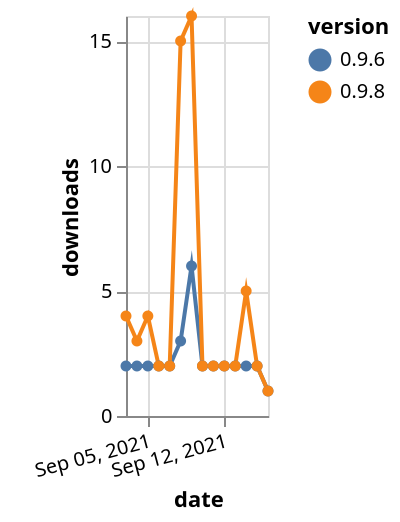{"$schema": "https://vega.github.io/schema/vega-lite/v5.json", "description": "A simple bar chart with embedded data.", "data": {"values": [{"date": "2021-09-03", "total": 4114, "delta": 2, "version": "0.9.6"}, {"date": "2021-09-04", "total": 4116, "delta": 2, "version": "0.9.6"}, {"date": "2021-09-05", "total": 4118, "delta": 2, "version": "0.9.6"}, {"date": "2021-09-06", "total": 4120, "delta": 2, "version": "0.9.6"}, {"date": "2021-09-07", "total": 4122, "delta": 2, "version": "0.9.6"}, {"date": "2021-09-08", "total": 4125, "delta": 3, "version": "0.9.6"}, {"date": "2021-09-09", "total": 4131, "delta": 6, "version": "0.9.6"}, {"date": "2021-09-10", "total": 4133, "delta": 2, "version": "0.9.6"}, {"date": "2021-09-11", "total": 4135, "delta": 2, "version": "0.9.6"}, {"date": "2021-09-12", "total": 4137, "delta": 2, "version": "0.9.6"}, {"date": "2021-09-13", "total": 4139, "delta": 2, "version": "0.9.6"}, {"date": "2021-09-14", "total": 4141, "delta": 2, "version": "0.9.6"}, {"date": "2021-09-15", "total": 4143, "delta": 2, "version": "0.9.6"}, {"date": "2021-09-16", "total": 4144, "delta": 1, "version": "0.9.6"}, {"date": "2021-09-03", "total": 2240, "delta": 4, "version": "0.9.8"}, {"date": "2021-09-04", "total": 2243, "delta": 3, "version": "0.9.8"}, {"date": "2021-09-05", "total": 2247, "delta": 4, "version": "0.9.8"}, {"date": "2021-09-06", "total": 2249, "delta": 2, "version": "0.9.8"}, {"date": "2021-09-07", "total": 2251, "delta": 2, "version": "0.9.8"}, {"date": "2021-09-08", "total": 2266, "delta": 15, "version": "0.9.8"}, {"date": "2021-09-09", "total": 2282, "delta": 16, "version": "0.9.8"}, {"date": "2021-09-10", "total": 2284, "delta": 2, "version": "0.9.8"}, {"date": "2021-09-11", "total": 2286, "delta": 2, "version": "0.9.8"}, {"date": "2021-09-12", "total": 2288, "delta": 2, "version": "0.9.8"}, {"date": "2021-09-13", "total": 2290, "delta": 2, "version": "0.9.8"}, {"date": "2021-09-14", "total": 2295, "delta": 5, "version": "0.9.8"}, {"date": "2021-09-15", "total": 2297, "delta": 2, "version": "0.9.8"}, {"date": "2021-09-16", "total": 2298, "delta": 1, "version": "0.9.8"}]}, "width": "container", "mark": {"type": "line", "point": {"filled": true}}, "encoding": {"x": {"field": "date", "type": "temporal", "timeUnit": "yearmonthdate", "title": "date", "axis": {"labelAngle": -15}}, "y": {"field": "delta", "type": "quantitative", "title": "downloads"}, "color": {"field": "version", "type": "nominal"}, "tooltip": {"field": "delta"}}}